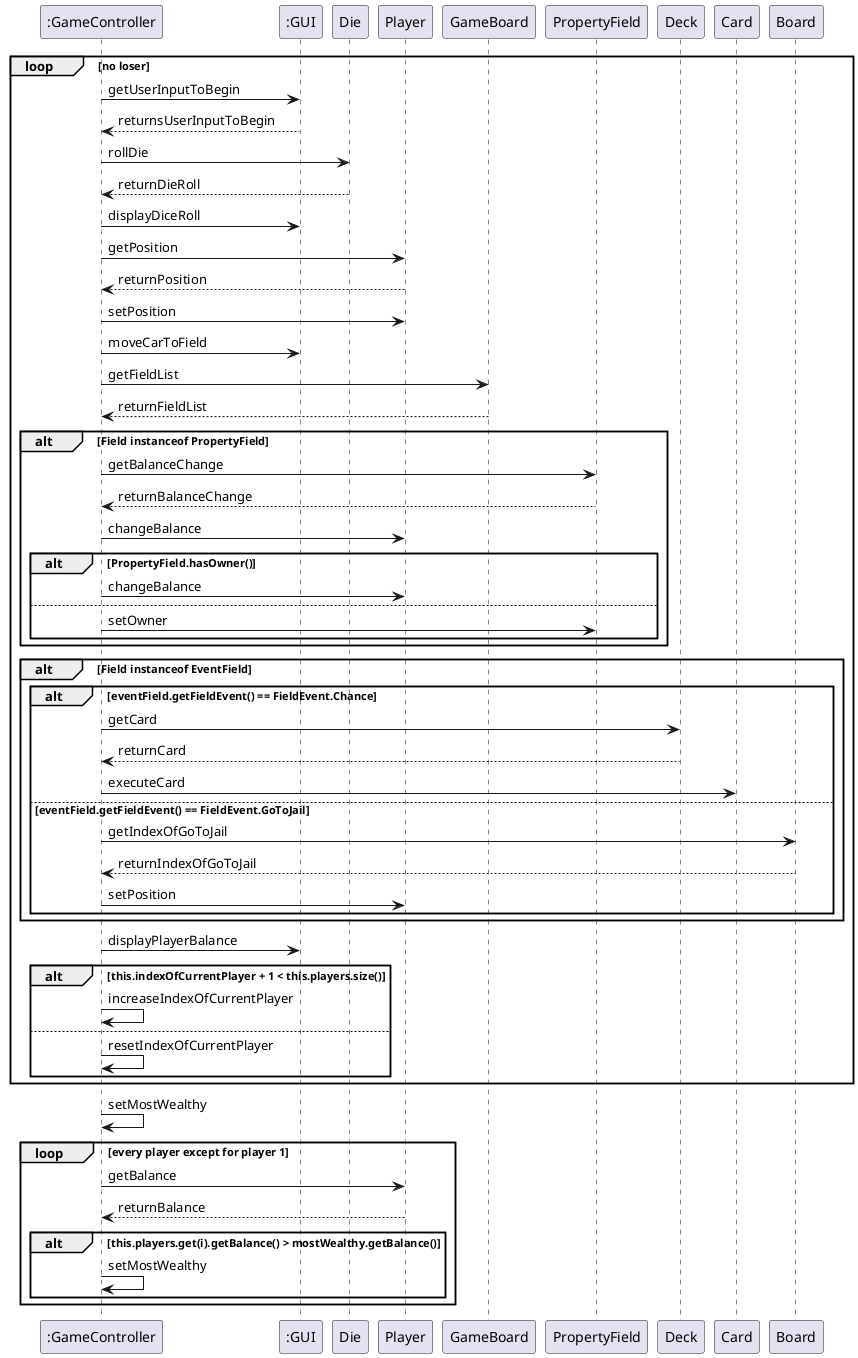 @startuml
'https://plantuml.com/sequence-diagram

'autonumber
participant ":GameController"
participant ":GUI"
participant Die
participant Player
participant GameBoard
participant PropertyField
participant Deck
participant Card
participant Board

loop no loser

'getUserInputToBegin();
":GameController" -> ":GUI": getUserInputToBegin
":GUI" --> ":GameController": returnsUserInputToBegin

'int[] diceRoll = rollDice();
":GameController" -> Die: rollDie
Die --> ":GameController": returnDieRoll

'this.gui.displayDieRoll(diceRoll[0], diceRoll[1]);
":GameController" -> ":GUI": displayDiceRoll

'movePlayer();
":GameController" -> Player: getPosition
Player --> ":GameController": returnPosition
":GameController" -> Player: setPosition

'this.gui.moveCarToField(indexOfCurrentPlayer);
":GameController" -> ":GUI": moveCarToField

'evaluateFieldAndExecute();
":GameController" -> GameBoard: getFieldList
GameBoard --> ":GameController": returnFieldList

alt Field instanceof PropertyField
":GameController" -> PropertyField: getBalanceChange
PropertyField --> ":GameController": returnBalanceChange
":GameController" -> Player: changeBalance
alt PropertyField.hasOwner()
":GameController" -> Player: changeBalance
else
":GameController" -> PropertyField: setOwner
end
end

alt Field instanceof EventField
alt eventField.getFieldEvent() == FieldEvent.Chance
":GameController" -> Deck: getCard
Deck --> ":GameController": returnCard
":GameController" -> Card: executeCard
else eventField.getFieldEvent() == FieldEvent.GoToJail
":GameController" -> Board: getIndexOfGoToJail
Board --> ":GameController": returnIndexOfGoToJail
":GameController" -> Player: setPosition
end
end

'this.gui.displayPlayerBalance();
":GameController" -> ":GUI": displayPlayerBalance

'setNextPlayer();
alt this.indexOfCurrentPlayer + 1 < this.players.size()
":GameController" -> ":GameController": increaseIndexOfCurrentPlayer
else
":GameController" -> ":GameController": resetIndexOfCurrentPlayer
end

''End of the "no loser" loop
end

'Player winner = getMostWealthy();
":GameController" -> ":GameController": setMostWealthy
loop every player except for player 1
":GameController" -> Player: getBalance
Player --> ":GameController": returnBalance
alt this.players.get(i).getBalance() > mostWealthy.getBalance()
":GameController" -> ":GameController": setMostWealthy
end
end
@enduml